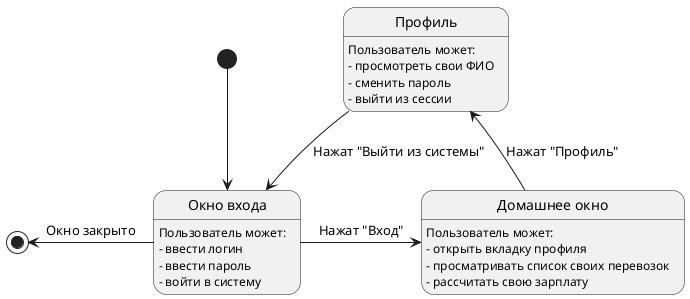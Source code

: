 @startuml

state "Окно входа" as login
state "Домашнее окно" as home
state "Профиль" as profile

login : Пользователь может:
login : - ввести логин
login : - ввести пароль
login : - войти в систему

profile : Пользователь может:
profile : - просмотреть свои ФИО
profile : - сменить пароль
profile : - выйти из сессии

home : Пользователь может:
home : - открыть вкладку профиля
home : - просматривать список своих перевозок
home : - рассчитать свою зарплату

[*] -down-> login
login -right-> home : Нажат "Вход"
home -up-> profile : Нажат "Профиль"
profile --> login : Нажат "Выйти из системы"
login -left-> [*] : Окно закрыто

@enduml
